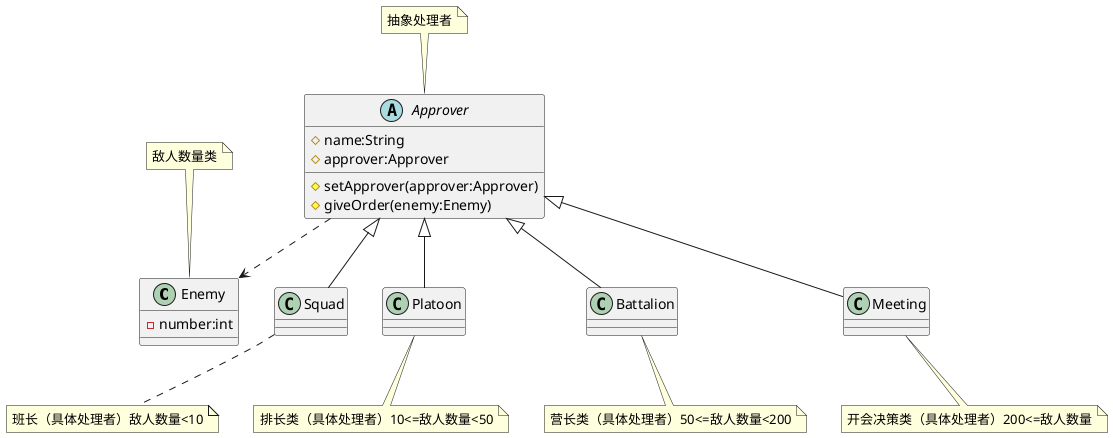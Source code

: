 @startuml
'https://plantuml.com/class-diagram


class Enemy{
    - number:int
}

abstract class Approver{
    # name:String
    # approver:Approver
    # setApprover(approver:Approver)
    # giveOrder(enemy:Enemy)
}

class Squad extends Approver{

}
class Platoon extends Approver{}
class Battalion extends Approver{}
class Meeting extends Approver{}

Approver ..> Enemy

note top of Enemy
    敌人数量类
end note

note top of Approver
    抽象处理者
end note

note bottom of Squad
    班长（具体处理者）敌人数量<10
end note

note bottom of Platoon
    排长类（具体处理者）10<=敌人数量<50
end note

note bottom of Battalion
    营长类（具体处理者）50<=敌人数量<200
end note

note bottom of Meeting
    开会决策类（具体处理者）200<=敌人数量
end note

@enduml
